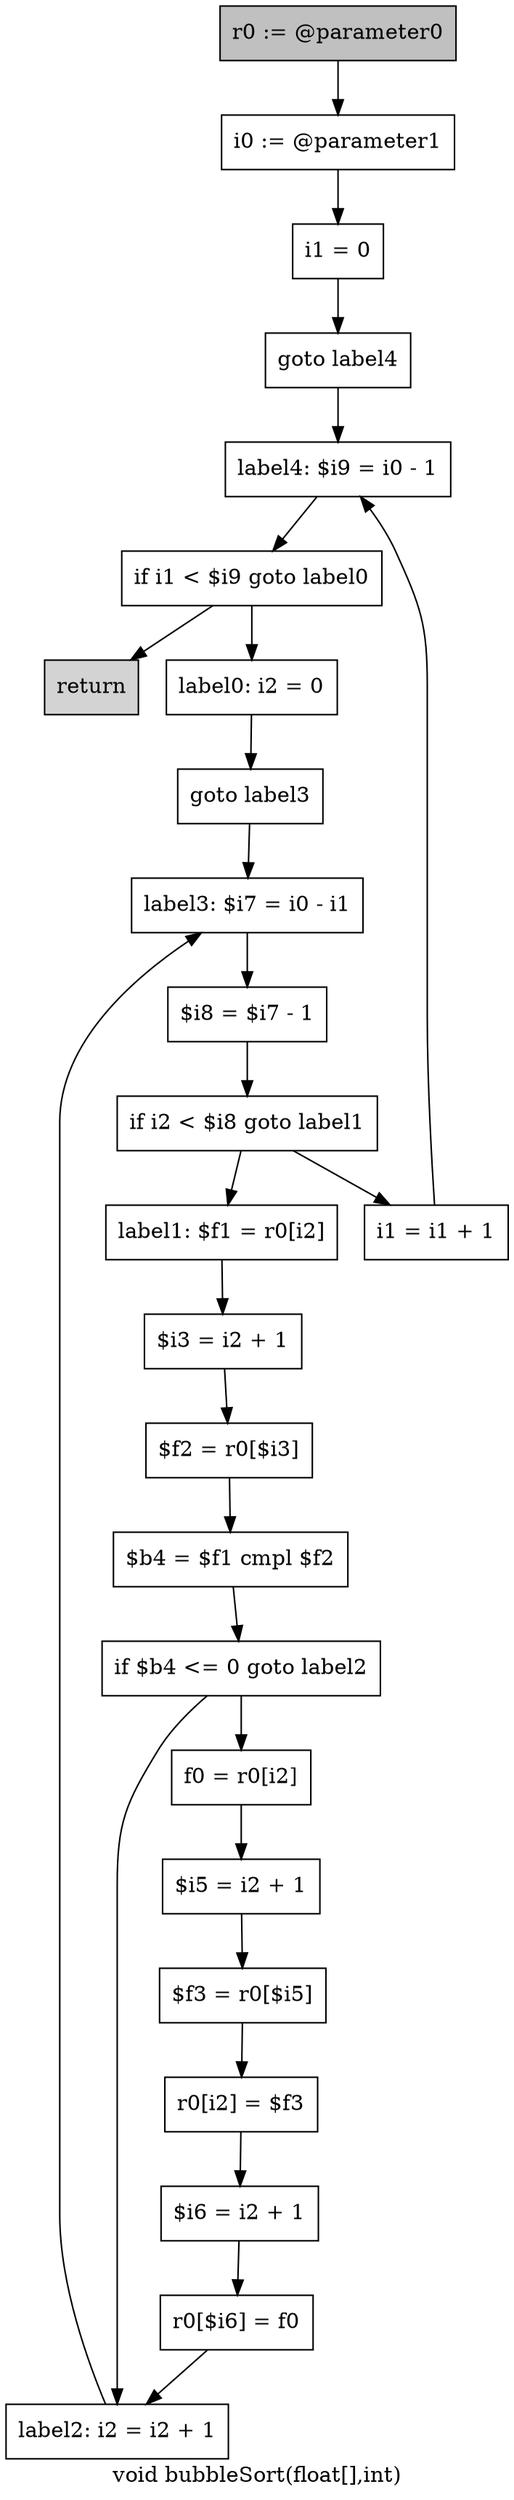 digraph "void bubbleSort(float[],int)" {
    label="void bubbleSort(float[],int)";
    node [shape=box];
    "0" [style=filled,fillcolor=gray,label="r0 := @parameter0",];
    "1" [label="i0 := @parameter1",];
    "0"->"1";
    "2" [label="i1 = 0",];
    "1"->"2";
    "3" [label="goto label4",];
    "2"->"3";
    "22" [label="label4: $i9 = i0 - 1",];
    "3"->"22";
    "4" [label="label0: i2 = 0",];
    "5" [label="goto label3",];
    "4"->"5";
    "18" [label="label3: $i7 = i0 - i1",];
    "5"->"18";
    "6" [label="label1: $f1 = r0[i2]",];
    "7" [label="$i3 = i2 + 1",];
    "6"->"7";
    "8" [label="$f2 = r0[$i3]",];
    "7"->"8";
    "9" [label="$b4 = $f1 cmpl $f2",];
    "8"->"9";
    "10" [label="if $b4 <= 0 goto label2",];
    "9"->"10";
    "11" [label="f0 = r0[i2]",];
    "10"->"11";
    "17" [label="label2: i2 = i2 + 1",];
    "10"->"17";
    "12" [label="$i5 = i2 + 1",];
    "11"->"12";
    "13" [label="$f3 = r0[$i5]",];
    "12"->"13";
    "14" [label="r0[i2] = $f3",];
    "13"->"14";
    "15" [label="$i6 = i2 + 1",];
    "14"->"15";
    "16" [label="r0[$i6] = f0",];
    "15"->"16";
    "16"->"17";
    "17"->"18";
    "19" [label="$i8 = $i7 - 1",];
    "18"->"19";
    "20" [label="if i2 < $i8 goto label1",];
    "19"->"20";
    "20"->"6";
    "21" [label="i1 = i1 + 1",];
    "20"->"21";
    "21"->"22";
    "23" [label="if i1 < $i9 goto label0",];
    "22"->"23";
    "23"->"4";
    "24" [style=filled,fillcolor=lightgray,label="return",];
    "23"->"24";
}

